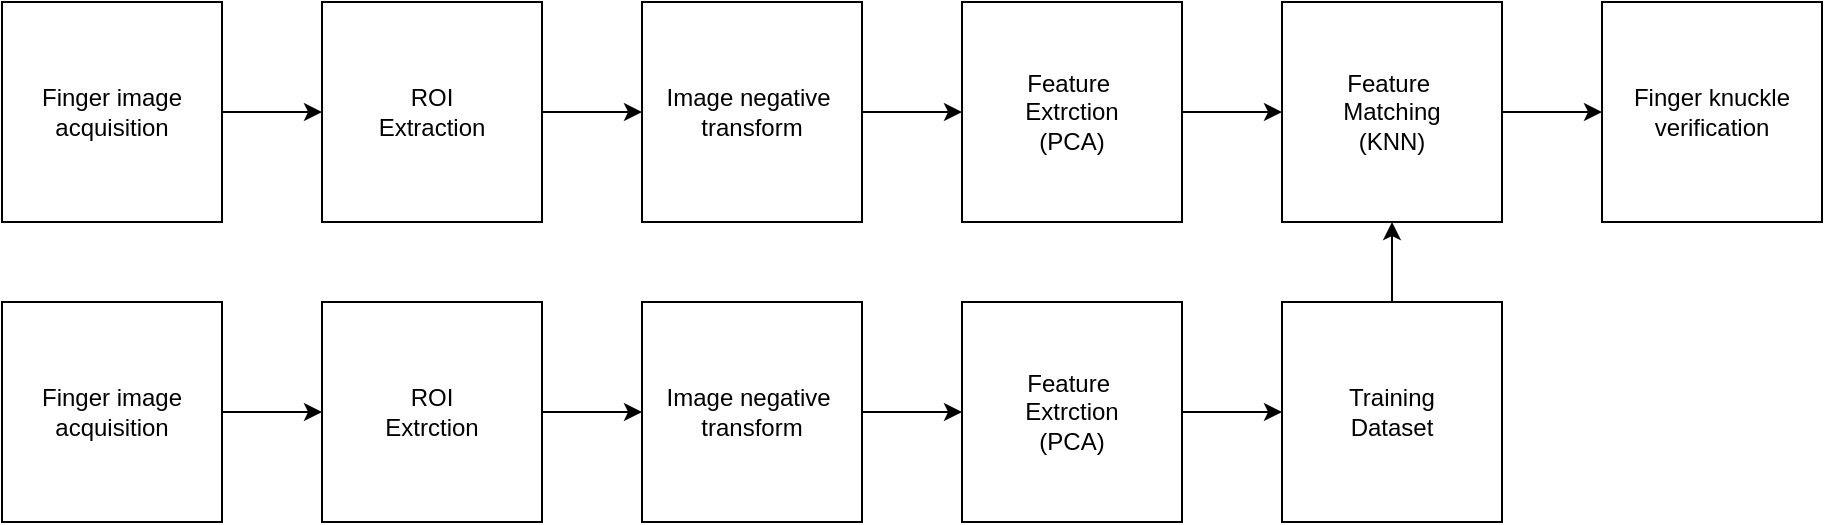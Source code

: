 <mxfile version="21.0.6" type="github">
  <diagram name="Page-1" id="JuWHJAuVg9db_zRPHf6E">
    <mxGraphModel dx="1276" dy="527" grid="1" gridSize="10" guides="1" tooltips="1" connect="1" arrows="1" fold="1" page="1" pageScale="1" pageWidth="850" pageHeight="1100" math="0" shadow="0">
      <root>
        <mxCell id="0" />
        <mxCell id="1" parent="0" />
        <mxCell id="VMDTZc_J_cgvG31aoNdo-3" value="" style="edgeStyle=orthogonalEdgeStyle;rounded=0;orthogonalLoop=1;jettySize=auto;html=1;" edge="1" parent="1" source="VMDTZc_J_cgvG31aoNdo-1" target="VMDTZc_J_cgvG31aoNdo-2">
          <mxGeometry relative="1" as="geometry" />
        </mxCell>
        <mxCell id="VMDTZc_J_cgvG31aoNdo-1" value="Finger image acquisition" style="whiteSpace=wrap;html=1;aspect=fixed;" vertex="1" parent="1">
          <mxGeometry x="80" y="80" width="110" height="110" as="geometry" />
        </mxCell>
        <mxCell id="VMDTZc_J_cgvG31aoNdo-5" value="" style="edgeStyle=orthogonalEdgeStyle;rounded=0;orthogonalLoop=1;jettySize=auto;html=1;" edge="1" parent="1" source="VMDTZc_J_cgvG31aoNdo-2" target="VMDTZc_J_cgvG31aoNdo-4">
          <mxGeometry relative="1" as="geometry" />
        </mxCell>
        <mxCell id="VMDTZc_J_cgvG31aoNdo-2" value="ROI&lt;br&gt;Extraction" style="whiteSpace=wrap;html=1;aspect=fixed;" vertex="1" parent="1">
          <mxGeometry x="240" y="80" width="110" height="110" as="geometry" />
        </mxCell>
        <mxCell id="VMDTZc_J_cgvG31aoNdo-8" value="" style="edgeStyle=orthogonalEdgeStyle;rounded=0;orthogonalLoop=1;jettySize=auto;html=1;" edge="1" parent="1" source="VMDTZc_J_cgvG31aoNdo-4" target="VMDTZc_J_cgvG31aoNdo-7">
          <mxGeometry relative="1" as="geometry" />
        </mxCell>
        <mxCell id="VMDTZc_J_cgvG31aoNdo-4" value="Image negative&amp;nbsp;&lt;br&gt;transform" style="whiteSpace=wrap;html=1;aspect=fixed;" vertex="1" parent="1">
          <mxGeometry x="400" y="80" width="110" height="110" as="geometry" />
        </mxCell>
        <mxCell id="VMDTZc_J_cgvG31aoNdo-10" value="" style="edgeStyle=orthogonalEdgeStyle;rounded=0;orthogonalLoop=1;jettySize=auto;html=1;" edge="1" parent="1" source="VMDTZc_J_cgvG31aoNdo-7" target="VMDTZc_J_cgvG31aoNdo-9">
          <mxGeometry relative="1" as="geometry" />
        </mxCell>
        <mxCell id="VMDTZc_J_cgvG31aoNdo-7" value="Feature&amp;nbsp;&lt;br&gt;Extrction&lt;br&gt;(PCA)" style="whiteSpace=wrap;html=1;aspect=fixed;" vertex="1" parent="1">
          <mxGeometry x="560" y="80" width="110" height="110" as="geometry" />
        </mxCell>
        <mxCell id="VMDTZc_J_cgvG31aoNdo-31" value="" style="edgeStyle=orthogonalEdgeStyle;rounded=0;orthogonalLoop=1;jettySize=auto;html=1;" edge="1" parent="1" source="VMDTZc_J_cgvG31aoNdo-9" target="VMDTZc_J_cgvG31aoNdo-30">
          <mxGeometry relative="1" as="geometry" />
        </mxCell>
        <mxCell id="VMDTZc_J_cgvG31aoNdo-9" value="Feature&amp;nbsp;&lt;br&gt;Matching&lt;br&gt;(KNN)" style="whiteSpace=wrap;html=1;aspect=fixed;" vertex="1" parent="1">
          <mxGeometry x="720" y="80" width="110" height="110" as="geometry" />
        </mxCell>
        <mxCell id="VMDTZc_J_cgvG31aoNdo-11" value="" style="edgeStyle=orthogonalEdgeStyle;rounded=0;orthogonalLoop=1;jettySize=auto;html=1;" edge="1" parent="1" source="VMDTZc_J_cgvG31aoNdo-12" target="VMDTZc_J_cgvG31aoNdo-14">
          <mxGeometry relative="1" as="geometry" />
        </mxCell>
        <mxCell id="VMDTZc_J_cgvG31aoNdo-12" value="Finger image acquisition" style="whiteSpace=wrap;html=1;aspect=fixed;" vertex="1" parent="1">
          <mxGeometry x="80" y="230" width="110" height="110" as="geometry" />
        </mxCell>
        <mxCell id="VMDTZc_J_cgvG31aoNdo-13" value="" style="edgeStyle=orthogonalEdgeStyle;rounded=0;orthogonalLoop=1;jettySize=auto;html=1;" edge="1" parent="1" source="VMDTZc_J_cgvG31aoNdo-14" target="VMDTZc_J_cgvG31aoNdo-16">
          <mxGeometry relative="1" as="geometry" />
        </mxCell>
        <mxCell id="VMDTZc_J_cgvG31aoNdo-14" value="ROI&lt;br&gt;Extrction" style="whiteSpace=wrap;html=1;aspect=fixed;" vertex="1" parent="1">
          <mxGeometry x="240" y="230" width="110" height="110" as="geometry" />
        </mxCell>
        <mxCell id="VMDTZc_J_cgvG31aoNdo-15" value="" style="edgeStyle=orthogonalEdgeStyle;rounded=0;orthogonalLoop=1;jettySize=auto;html=1;" edge="1" parent="1" source="VMDTZc_J_cgvG31aoNdo-16" target="VMDTZc_J_cgvG31aoNdo-18">
          <mxGeometry relative="1" as="geometry" />
        </mxCell>
        <mxCell id="VMDTZc_J_cgvG31aoNdo-16" value="Image negative&amp;nbsp;&lt;br&gt;transform" style="whiteSpace=wrap;html=1;aspect=fixed;" vertex="1" parent="1">
          <mxGeometry x="400" y="230" width="110" height="110" as="geometry" />
        </mxCell>
        <mxCell id="VMDTZc_J_cgvG31aoNdo-17" value="" style="edgeStyle=orthogonalEdgeStyle;rounded=0;orthogonalLoop=1;jettySize=auto;html=1;" edge="1" parent="1" source="VMDTZc_J_cgvG31aoNdo-18" target="VMDTZc_J_cgvG31aoNdo-19">
          <mxGeometry relative="1" as="geometry" />
        </mxCell>
        <mxCell id="VMDTZc_J_cgvG31aoNdo-18" value="Feature&amp;nbsp;&lt;br&gt;Extrction&lt;br&gt;(PCA)" style="whiteSpace=wrap;html=1;aspect=fixed;" vertex="1" parent="1">
          <mxGeometry x="560" y="230" width="110" height="110" as="geometry" />
        </mxCell>
        <mxCell id="VMDTZc_J_cgvG31aoNdo-20" value="" style="edgeStyle=orthogonalEdgeStyle;rounded=0;orthogonalLoop=1;jettySize=auto;html=1;" edge="1" parent="1" source="VMDTZc_J_cgvG31aoNdo-19" target="VMDTZc_J_cgvG31aoNdo-9">
          <mxGeometry relative="1" as="geometry" />
        </mxCell>
        <mxCell id="VMDTZc_J_cgvG31aoNdo-19" value="Training&lt;br&gt;Dataset" style="whiteSpace=wrap;html=1;aspect=fixed;" vertex="1" parent="1">
          <mxGeometry x="720" y="230" width="110" height="110" as="geometry" />
        </mxCell>
        <mxCell id="VMDTZc_J_cgvG31aoNdo-30" value="Finger knuckle verification" style="whiteSpace=wrap;html=1;aspect=fixed;" vertex="1" parent="1">
          <mxGeometry x="880" y="80" width="110" height="110" as="geometry" />
        </mxCell>
      </root>
    </mxGraphModel>
  </diagram>
</mxfile>
